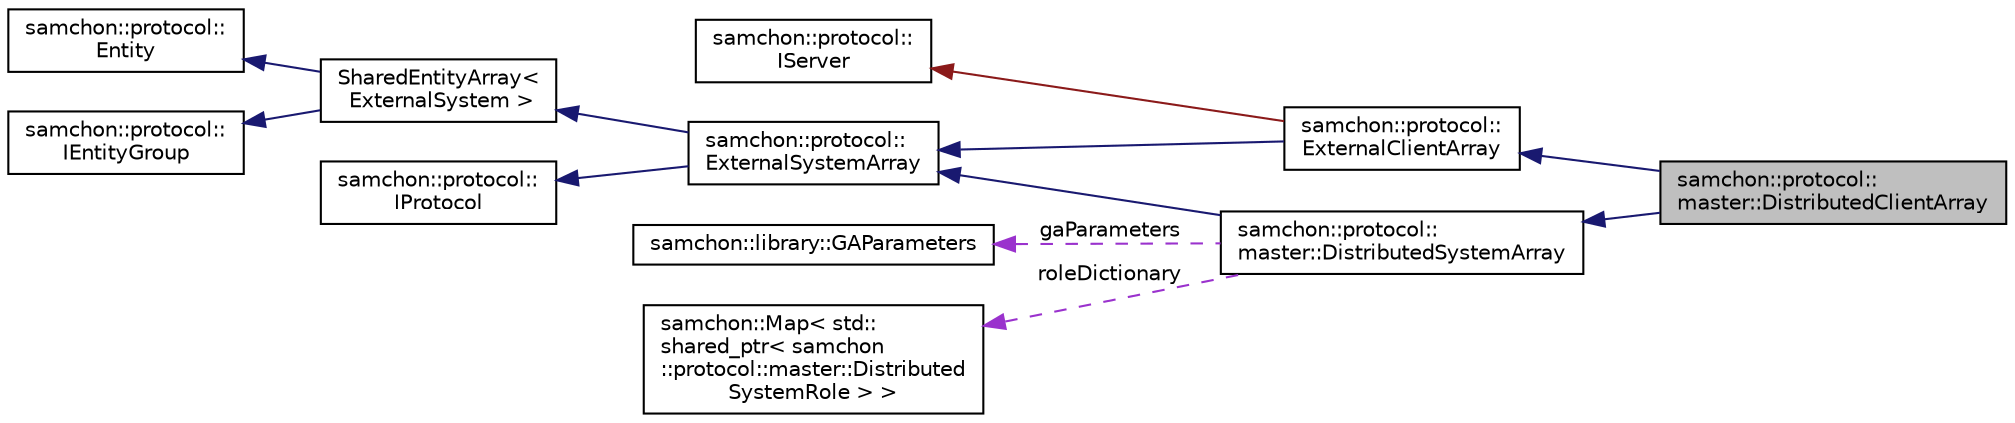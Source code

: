 digraph "samchon::protocol::master::DistributedClientArray"
{
  edge [fontname="Helvetica",fontsize="10",labelfontname="Helvetica",labelfontsize="10"];
  node [fontname="Helvetica",fontsize="10",shape=record];
  rankdir="LR";
  Node1 [label="samchon::protocol::\lmaster::DistributedClientArray",height=0.2,width=0.4,color="black", fillcolor="grey75", style="filled", fontcolor="black"];
  Node2 -> Node1 [dir="back",color="midnightblue",fontsize="10",style="solid",fontname="Helvetica"];
  Node2 [label="samchon::protocol::\lmaster::DistributedSystemArray",height=0.2,width=0.4,color="black", fillcolor="white", style="filled",URL="$d3/d88/classsamchon_1_1protocol_1_1master_1_1DistributedSystemArray.html",tooltip="An array of distributed system drivers. "];
  Node3 -> Node2 [dir="back",color="midnightblue",fontsize="10",style="solid",fontname="Helvetica"];
  Node3 [label="samchon::protocol::\lExternalSystemArray",height=0.2,width=0.4,color="black", fillcolor="white", style="filled",URL="$d9/dc6/classsamchon_1_1protocol_1_1ExternalSystemArray.html",tooltip="An array of ExternalSystem(s). "];
  Node4 -> Node3 [dir="back",color="midnightblue",fontsize="10",style="solid",fontname="Helvetica"];
  Node4 [label="SharedEntityArray\<\l ExternalSystem \>",height=0.2,width=0.4,color="black", fillcolor="white", style="filled",URL="$d4/deb/classsamchon_1_1protocol_1_1EntityGroup.html",tooltip="An Entity and a container of children Entity objects. "];
  Node5 -> Node4 [dir="back",color="midnightblue",fontsize="10",style="solid",fontname="Helvetica"];
  Node5 [label="samchon::protocol::\lEntity",height=0.2,width=0.4,color="black", fillcolor="white", style="filled",URL="$d0/d3e/classsamchon_1_1protocol_1_1Entity.html",tooltip="An entity, a standard data class. "];
  Node6 -> Node4 [dir="back",color="midnightblue",fontsize="10",style="solid",fontname="Helvetica"];
  Node6 [label="samchon::protocol::\lIEntityGroup",height=0.2,width=0.4,color="black", fillcolor="white", style="filled",URL="$d9/d4c/classsamchon_1_1protocol_1_1IEntityGroup.html",tooltip="An iternface for entity group. "];
  Node7 -> Node3 [dir="back",color="midnightblue",fontsize="10",style="solid",fontname="Helvetica"];
  Node7 [label="samchon::protocol::\lIProtocol",height=0.2,width=0.4,color="black", fillcolor="white", style="filled",URL="$d4/dcf/classsamchon_1_1protocol_1_1IProtocol.html",tooltip="An interface of Invoke message chain. "];
  Node8 -> Node2 [dir="back",color="darkorchid3",fontsize="10",style="dashed",label=" gaParameters" ,fontname="Helvetica"];
  Node8 [label="samchon::library::GAParameters",height=0.2,width=0.4,color="black", fillcolor="white", style="filled",URL="$d3/dcb/structsamchon_1_1library_1_1GAParameters.html",tooltip="A structure containing parameters of genetic algorithm. "];
  Node9 -> Node2 [dir="back",color="darkorchid3",fontsize="10",style="dashed",label=" roleDictionary" ,fontname="Helvetica"];
  Node9 [label="samchon::Map\< std::\lshared_ptr\< samchon\l::protocol::master::Distributed\lSystemRole \> \>",height=0.2,width=0.4,color="black", fillcolor="white", style="filled",URL="$d1/d4e/classsamchon_1_1Map.html"];
  Node10 -> Node1 [dir="back",color="midnightblue",fontsize="10",style="solid",fontname="Helvetica"];
  Node10 [label="samchon::protocol::\lExternalClientArray",height=0.2,width=0.4,color="black", fillcolor="white", style="filled",URL="$d8/d47/classsamchon_1_1protocol_1_1ExternalClientArray.html",tooltip="An array of ExternalClient(s) "];
  Node3 -> Node10 [dir="back",color="midnightblue",fontsize="10",style="solid",fontname="Helvetica"];
  Node11 -> Node10 [dir="back",color="firebrick4",fontsize="10",style="solid",fontname="Helvetica"];
  Node11 [label="samchon::protocol::\lIServer",height=0.2,width=0.4,color="black", fillcolor="white", style="filled",URL="$d4/de8/classsamchon_1_1protocol_1_1IServer.html",tooltip="An interface of a physical server. "];
}
